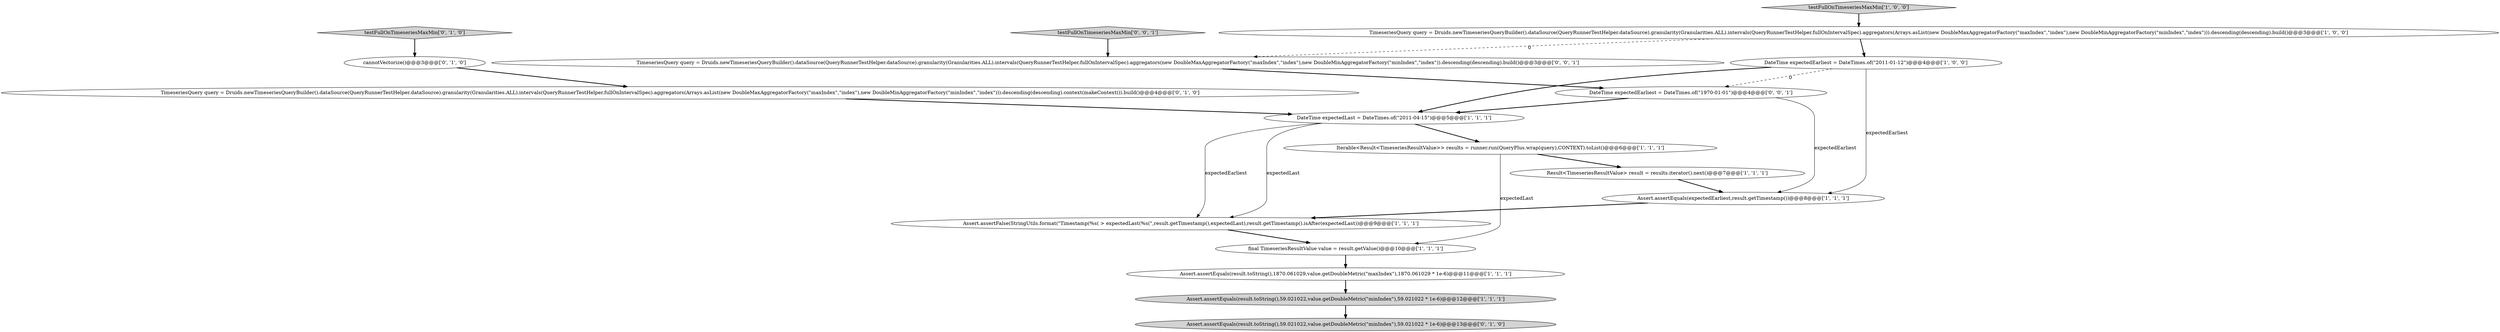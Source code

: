 digraph {
7 [style = filled, label = "TimeseriesQuery query = Druids.newTimeseriesQueryBuilder().dataSource(QueryRunnerTestHelper.dataSource).granularity(Granularities.ALL).intervals(QueryRunnerTestHelper.fullOnIntervalSpec).aggregators(Arrays.asList(new DoubleMaxAggregatorFactory(\"maxIndex\",\"index\"),new DoubleMinAggregatorFactory(\"minIndex\",\"index\"))).descending(descending).build()@@@3@@@['1', '0', '0']", fillcolor = white, shape = ellipse image = "AAA0AAABBB1BBB"];
5 [style = filled, label = "Assert.assertEquals(result.toString(),1870.061029,value.getDoubleMetric(\"maxIndex\"),1870.061029 * 1e-6)@@@11@@@['1', '1', '1']", fillcolor = white, shape = ellipse image = "AAA0AAABBB1BBB"];
12 [style = filled, label = "testFullOnTimeseriesMaxMin['0', '1', '0']", fillcolor = lightgray, shape = diamond image = "AAA0AAABBB2BBB"];
4 [style = filled, label = "Assert.assertFalse(StringUtils.format(\"Timestamp(%s( > expectedLast(%s(\",result.getTimestamp(),expectedLast),result.getTimestamp().isAfter(expectedLast))@@@9@@@['1', '1', '1']", fillcolor = white, shape = ellipse image = "AAA0AAABBB1BBB"];
14 [style = filled, label = "Assert.assertEquals(result.toString(),59.021022,value.getDoubleMetric(\"minIndex\"),59.021022 * 1e-6)@@@13@@@['0', '1', '0']", fillcolor = lightgray, shape = ellipse image = "AAA0AAABBB2BBB"];
13 [style = filled, label = "cannotVectorize()@@@3@@@['0', '1', '0']", fillcolor = white, shape = ellipse image = "AAA0AAABBB2BBB"];
9 [style = filled, label = "Assert.assertEquals(expectedEarliest,result.getTimestamp())@@@8@@@['1', '1', '1']", fillcolor = white, shape = ellipse image = "AAA0AAABBB1BBB"];
3 [style = filled, label = "DateTime expectedEarliest = DateTimes.of(\"2011-01-12\")@@@4@@@['1', '0', '0']", fillcolor = white, shape = ellipse image = "AAA0AAABBB1BBB"];
11 [style = filled, label = "TimeseriesQuery query = Druids.newTimeseriesQueryBuilder().dataSource(QueryRunnerTestHelper.dataSource).granularity(Granularities.ALL).intervals(QueryRunnerTestHelper.fullOnIntervalSpec).aggregators(Arrays.asList(new DoubleMaxAggregatorFactory(\"maxIndex\",\"index\"),new DoubleMinAggregatorFactory(\"minIndex\",\"index\"))).descending(descending).context(makeContext()).build()@@@4@@@['0', '1', '0']", fillcolor = white, shape = ellipse image = "AAA1AAABBB2BBB"];
0 [style = filled, label = "Result<TimeseriesResultValue> result = results.iterator().next()@@@7@@@['1', '1', '1']", fillcolor = white, shape = ellipse image = "AAA0AAABBB1BBB"];
15 [style = filled, label = "testFullOnTimeseriesMaxMin['0', '0', '1']", fillcolor = lightgray, shape = diamond image = "AAA0AAABBB3BBB"];
16 [style = filled, label = "TimeseriesQuery query = Druids.newTimeseriesQueryBuilder().dataSource(QueryRunnerTestHelper.dataSource).granularity(Granularities.ALL).intervals(QueryRunnerTestHelper.fullOnIntervalSpec).aggregators(new DoubleMaxAggregatorFactory(\"maxIndex\",\"index\"),new DoubleMinAggregatorFactory(\"minIndex\",\"index\")).descending(descending).build()@@@3@@@['0', '0', '1']", fillcolor = white, shape = ellipse image = "AAA0AAABBB3BBB"];
17 [style = filled, label = "DateTime expectedEarliest = DateTimes.of(\"1970-01-01\")@@@4@@@['0', '0', '1']", fillcolor = white, shape = ellipse image = "AAA0AAABBB3BBB"];
6 [style = filled, label = "Assert.assertEquals(result.toString(),59.021022,value.getDoubleMetric(\"minIndex\"),59.021022 * 1e-6)@@@12@@@['1', '1', '1']", fillcolor = lightgray, shape = ellipse image = "AAA0AAABBB1BBB"];
2 [style = filled, label = "DateTime expectedLast = DateTimes.of(\"2011-04-15\")@@@5@@@['1', '1', '1']", fillcolor = white, shape = ellipse image = "AAA0AAABBB1BBB"];
10 [style = filled, label = "testFullOnTimeseriesMaxMin['1', '0', '0']", fillcolor = lightgray, shape = diamond image = "AAA0AAABBB1BBB"];
1 [style = filled, label = "final TimeseriesResultValue value = result.getValue()@@@10@@@['1', '1', '1']", fillcolor = white, shape = ellipse image = "AAA0AAABBB1BBB"];
8 [style = filled, label = "Iterable<Result<TimeseriesResultValue>> results = runner.run(QueryPlus.wrap(query),CONTEXT).toList()@@@6@@@['1', '1', '1']", fillcolor = white, shape = ellipse image = "AAA0AAABBB1BBB"];
3->17 [style = dashed, label="0"];
8->1 [style = solid, label="expectedLast"];
9->4 [style = bold, label=""];
3->9 [style = solid, label="expectedEarliest"];
8->0 [style = bold, label=""];
3->2 [style = bold, label=""];
0->9 [style = bold, label=""];
2->4 [style = solid, label="expectedLast"];
11->2 [style = bold, label=""];
4->1 [style = bold, label=""];
2->8 [style = bold, label=""];
12->13 [style = bold, label=""];
7->3 [style = bold, label=""];
10->7 [style = bold, label=""];
13->11 [style = bold, label=""];
6->14 [style = bold, label=""];
2->4 [style = solid, label="expectedEarliest"];
15->16 [style = bold, label=""];
17->9 [style = solid, label="expectedEarliest"];
7->16 [style = dashed, label="0"];
16->17 [style = bold, label=""];
5->6 [style = bold, label=""];
17->2 [style = bold, label=""];
1->5 [style = bold, label=""];
}
